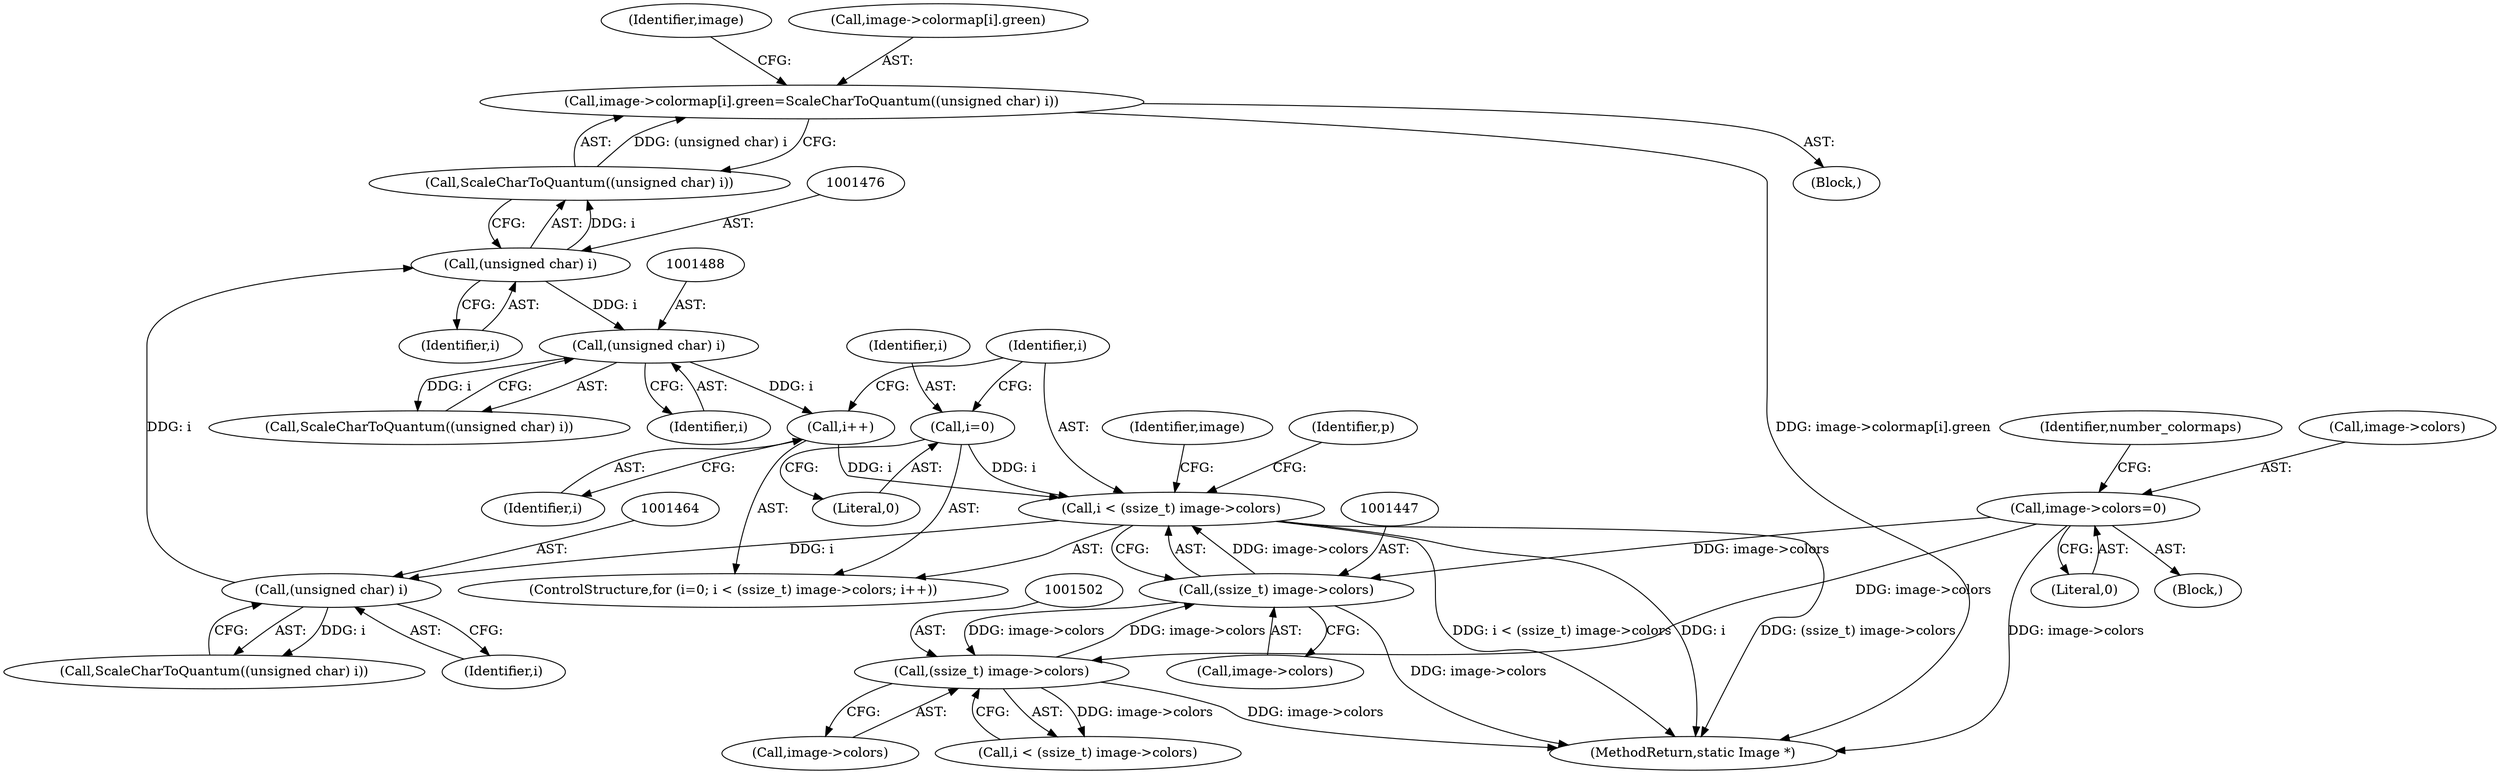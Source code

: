 digraph "0_ImageMagick_7fdf9ea808caa3c81a0eb42656e5fafc59084198@array" {
"1001466" [label="(Call,image->colormap[i].green=ScaleCharToQuantum((unsigned char) i))"];
"1001474" [label="(Call,ScaleCharToQuantum((unsigned char) i))"];
"1001475" [label="(Call,(unsigned char) i)"];
"1001463" [label="(Call,(unsigned char) i)"];
"1001444" [label="(Call,i < (ssize_t) image->colors)"];
"1001451" [label="(Call,i++)"];
"1001487" [label="(Call,(unsigned char) i)"];
"1001441" [label="(Call,i=0)"];
"1001446" [label="(Call,(ssize_t) image->colors)"];
"1001833" [label="(Call,image->colors=0)"];
"1001501" [label="(Call,(ssize_t) image->colors)"];
"1001482" [label="(Identifier,image)"];
"1001446" [label="(Call,(ssize_t) image->colors)"];
"1001443" [label="(Literal,0)"];
"1001442" [label="(Identifier,i)"];
"1001453" [label="(Block,)"];
"1001445" [label="(Identifier,i)"];
"1001477" [label="(Identifier,i)"];
"1001489" [label="(Identifier,i)"];
"1001444" [label="(Call,i < (ssize_t) image->colors)"];
"1001451" [label="(Call,i++)"];
"1001474" [label="(Call,ScaleCharToQuantum((unsigned char) i))"];
"1001465" [label="(Identifier,i)"];
"1001487" [label="(Call,(unsigned char) i)"];
"1001501" [label="(Call,(ssize_t) image->colors)"];
"1001475" [label="(Call,(unsigned char) i)"];
"1001466" [label="(Call,image->colormap[i].green=ScaleCharToQuantum((unsigned char) i))"];
"1001452" [label="(Identifier,i)"];
"1001503" [label="(Call,image->colors)"];
"1001448" [label="(Call,image->colors)"];
"1001834" [label="(Call,image->colors)"];
"1001840" [label="(Identifier,number_colormaps)"];
"1001837" [label="(Literal,0)"];
"1001653" [label="(Block,)"];
"1001467" [label="(Call,image->colormap[i].green)"];
"1001441" [label="(Call,i=0)"];
"1001440" [label="(ControlStructure,for (i=0; i < (ssize_t) image->colors; i++))"];
"1001833" [label="(Call,image->colors=0)"];
"1001458" [label="(Identifier,image)"];
"1001486" [label="(Call,ScaleCharToQuantum((unsigned char) i))"];
"1001965" [label="(MethodReturn,static Image *)"];
"1001463" [label="(Call,(unsigned char) i)"];
"1001462" [label="(Call,ScaleCharToQuantum((unsigned char) i))"];
"1001499" [label="(Call,i < (ssize_t) image->colors)"];
"1001551" [label="(Identifier,p)"];
"1001466" -> "1001453"  [label="AST: "];
"1001466" -> "1001474"  [label="CFG: "];
"1001467" -> "1001466"  [label="AST: "];
"1001474" -> "1001466"  [label="AST: "];
"1001482" -> "1001466"  [label="CFG: "];
"1001466" -> "1001965"  [label="DDG: image->colormap[i].green"];
"1001474" -> "1001466"  [label="DDG: (unsigned char) i"];
"1001474" -> "1001475"  [label="CFG: "];
"1001475" -> "1001474"  [label="AST: "];
"1001475" -> "1001474"  [label="DDG: i"];
"1001475" -> "1001477"  [label="CFG: "];
"1001476" -> "1001475"  [label="AST: "];
"1001477" -> "1001475"  [label="AST: "];
"1001463" -> "1001475"  [label="DDG: i"];
"1001475" -> "1001487"  [label="DDG: i"];
"1001463" -> "1001462"  [label="AST: "];
"1001463" -> "1001465"  [label="CFG: "];
"1001464" -> "1001463"  [label="AST: "];
"1001465" -> "1001463"  [label="AST: "];
"1001462" -> "1001463"  [label="CFG: "];
"1001463" -> "1001462"  [label="DDG: i"];
"1001444" -> "1001463"  [label="DDG: i"];
"1001444" -> "1001440"  [label="AST: "];
"1001444" -> "1001446"  [label="CFG: "];
"1001445" -> "1001444"  [label="AST: "];
"1001446" -> "1001444"  [label="AST: "];
"1001458" -> "1001444"  [label="CFG: "];
"1001551" -> "1001444"  [label="CFG: "];
"1001444" -> "1001965"  [label="DDG: i < (ssize_t) image->colors"];
"1001444" -> "1001965"  [label="DDG: i"];
"1001444" -> "1001965"  [label="DDG: (ssize_t) image->colors"];
"1001451" -> "1001444"  [label="DDG: i"];
"1001441" -> "1001444"  [label="DDG: i"];
"1001446" -> "1001444"  [label="DDG: image->colors"];
"1001451" -> "1001440"  [label="AST: "];
"1001451" -> "1001452"  [label="CFG: "];
"1001452" -> "1001451"  [label="AST: "];
"1001445" -> "1001451"  [label="CFG: "];
"1001487" -> "1001451"  [label="DDG: i"];
"1001487" -> "1001486"  [label="AST: "];
"1001487" -> "1001489"  [label="CFG: "];
"1001488" -> "1001487"  [label="AST: "];
"1001489" -> "1001487"  [label="AST: "];
"1001486" -> "1001487"  [label="CFG: "];
"1001487" -> "1001486"  [label="DDG: i"];
"1001441" -> "1001440"  [label="AST: "];
"1001441" -> "1001443"  [label="CFG: "];
"1001442" -> "1001441"  [label="AST: "];
"1001443" -> "1001441"  [label="AST: "];
"1001445" -> "1001441"  [label="CFG: "];
"1001446" -> "1001448"  [label="CFG: "];
"1001447" -> "1001446"  [label="AST: "];
"1001448" -> "1001446"  [label="AST: "];
"1001446" -> "1001965"  [label="DDG: image->colors"];
"1001833" -> "1001446"  [label="DDG: image->colors"];
"1001501" -> "1001446"  [label="DDG: image->colors"];
"1001446" -> "1001501"  [label="DDG: image->colors"];
"1001833" -> "1001653"  [label="AST: "];
"1001833" -> "1001837"  [label="CFG: "];
"1001834" -> "1001833"  [label="AST: "];
"1001837" -> "1001833"  [label="AST: "];
"1001840" -> "1001833"  [label="CFG: "];
"1001833" -> "1001965"  [label="DDG: image->colors"];
"1001833" -> "1001501"  [label="DDG: image->colors"];
"1001501" -> "1001499"  [label="AST: "];
"1001501" -> "1001503"  [label="CFG: "];
"1001502" -> "1001501"  [label="AST: "];
"1001503" -> "1001501"  [label="AST: "];
"1001499" -> "1001501"  [label="CFG: "];
"1001501" -> "1001965"  [label="DDG: image->colors"];
"1001501" -> "1001499"  [label="DDG: image->colors"];
}
